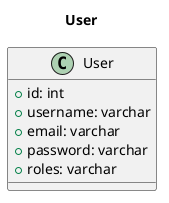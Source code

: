 @startuml

title: User

class User {
    +id: int
    +username: varchar
    +email: varchar
    +password: varchar
    +roles: varchar
}

@enduml
